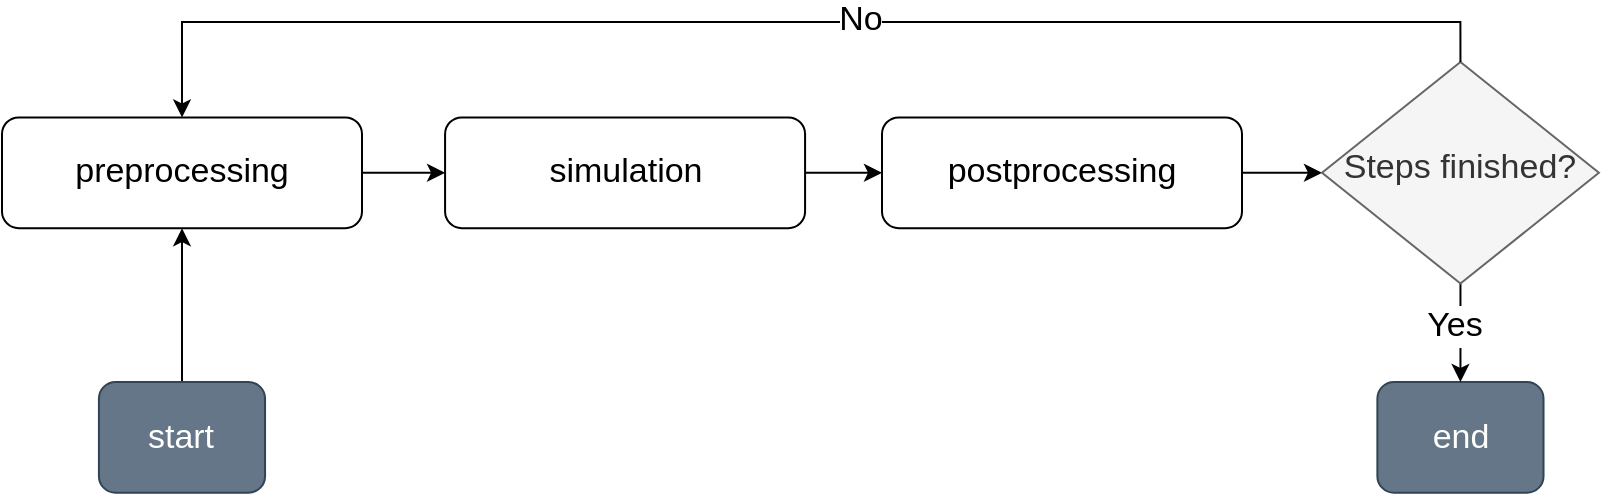 <mxfile version="24.8.3">
  <diagram id="C5RBs43oDa-KdzZeNtuy" name="Page-1">
    <mxGraphModel dx="1468" dy="951" grid="1" gridSize="10" guides="1" tooltips="1" connect="1" arrows="1" fold="1" page="1" pageScale="1" pageWidth="1169" pageHeight="827" math="0" shadow="0">
      <root>
        <mxCell id="WIyWlLk6GJQsqaUBKTNV-0" />
        <mxCell id="WIyWlLk6GJQsqaUBKTNV-1" parent="WIyWlLk6GJQsqaUBKTNV-0" />
        <mxCell id="AURfabwibXjbagPnXVxN-30" style="edgeStyle=orthogonalEdgeStyle;rounded=0;orthogonalLoop=1;jettySize=auto;html=1;exitX=0.5;exitY=0;exitDx=0;exitDy=0;entryX=0.5;entryY=1;entryDx=0;entryDy=0;" edge="1" parent="WIyWlLk6GJQsqaUBKTNV-1" source="WIyWlLk6GJQsqaUBKTNV-3" target="WIyWlLk6GJQsqaUBKTNV-7">
          <mxGeometry relative="1" as="geometry" />
        </mxCell>
        <mxCell id="WIyWlLk6GJQsqaUBKTNV-3" value="start" style="rounded=1;whiteSpace=wrap;html=1;fontSize=17;glass=0;strokeWidth=1;shadow=0;fillColor=#647687;fontColor=#ffffff;strokeColor=#314354;" parent="WIyWlLk6GJQsqaUBKTNV-1" vertex="1">
          <mxGeometry x="118.462" y="459.995" width="83.077" height="55.385" as="geometry" />
        </mxCell>
        <mxCell id="AURfabwibXjbagPnXVxN-2" style="edgeStyle=orthogonalEdgeStyle;rounded=0;orthogonalLoop=1;jettySize=auto;html=1;exitX=1;exitY=0.5;exitDx=0;exitDy=0;entryX=0;entryY=0.5;entryDx=0;entryDy=0;fontSize=17;" edge="1" parent="WIyWlLk6GJQsqaUBKTNV-1" source="WIyWlLk6GJQsqaUBKTNV-7" target="AURfabwibXjbagPnXVxN-0">
          <mxGeometry relative="1" as="geometry" />
        </mxCell>
        <mxCell id="WIyWlLk6GJQsqaUBKTNV-7" value="preprocessing" style="rounded=1;whiteSpace=wrap;html=1;fontSize=17;glass=0;strokeWidth=1;shadow=0;" parent="WIyWlLk6GJQsqaUBKTNV-1" vertex="1">
          <mxGeometry x="70" y="327.692" width="180.001" height="55.385" as="geometry" />
        </mxCell>
        <mxCell id="AURfabwibXjbagPnXVxN-5" style="edgeStyle=orthogonalEdgeStyle;rounded=0;orthogonalLoop=1;jettySize=auto;html=1;exitX=1;exitY=0.5;exitDx=0;exitDy=0;entryX=0;entryY=0.5;entryDx=0;entryDy=0;fontSize=17;" edge="1" parent="WIyWlLk6GJQsqaUBKTNV-1" source="AURfabwibXjbagPnXVxN-0" target="AURfabwibXjbagPnXVxN-12">
          <mxGeometry relative="1" as="geometry">
            <mxPoint x="513.079" y="355.385" as="targetPoint" />
          </mxGeometry>
        </mxCell>
        <mxCell id="AURfabwibXjbagPnXVxN-0" value="simulation" style="rounded=1;whiteSpace=wrap;html=1;fontSize=17;glass=0;strokeWidth=1;shadow=0;" vertex="1" parent="WIyWlLk6GJQsqaUBKTNV-1">
          <mxGeometry x="291.54" y="327.692" width="180.001" height="55.385" as="geometry" />
        </mxCell>
        <mxCell id="AURfabwibXjbagPnXVxN-24" style="edgeStyle=orthogonalEdgeStyle;rounded=0;orthogonalLoop=1;jettySize=auto;html=1;exitX=1;exitY=0.5;exitDx=0;exitDy=0;entryX=0;entryY=0.5;entryDx=0;entryDy=0;" edge="1" parent="WIyWlLk6GJQsqaUBKTNV-1" source="AURfabwibXjbagPnXVxN-12" target="AURfabwibXjbagPnXVxN-23">
          <mxGeometry relative="1" as="geometry" />
        </mxCell>
        <mxCell id="AURfabwibXjbagPnXVxN-12" value="postprocessing" style="rounded=1;whiteSpace=wrap;html=1;fontSize=17;glass=0;strokeWidth=1;shadow=0;" vertex="1" parent="WIyWlLk6GJQsqaUBKTNV-1">
          <mxGeometry x="509.999" y="327.692" width="180.001" height="55.385" as="geometry" />
        </mxCell>
        <mxCell id="AURfabwibXjbagPnXVxN-14" value="end" style="rounded=1;whiteSpace=wrap;html=1;fontSize=17;glass=0;strokeWidth=1;shadow=0;fillColor=#647687;fontColor=#ffffff;strokeColor=#314354;" vertex="1" parent="WIyWlLk6GJQsqaUBKTNV-1">
          <mxGeometry x="757.691" y="459.995" width="83.077" height="55.385" as="geometry" />
        </mxCell>
        <mxCell id="AURfabwibXjbagPnXVxN-25" style="edgeStyle=orthogonalEdgeStyle;rounded=0;orthogonalLoop=1;jettySize=auto;html=1;exitX=0.5;exitY=1;exitDx=0;exitDy=0;entryX=0.5;entryY=0;entryDx=0;entryDy=0;" edge="1" parent="WIyWlLk6GJQsqaUBKTNV-1" source="AURfabwibXjbagPnXVxN-23" target="AURfabwibXjbagPnXVxN-14">
          <mxGeometry relative="1" as="geometry" />
        </mxCell>
        <mxCell id="AURfabwibXjbagPnXVxN-26" value="Yes" style="edgeLabel;html=1;align=center;verticalAlign=middle;resizable=0;points=[];fontSize=17;" vertex="1" connectable="0" parent="AURfabwibXjbagPnXVxN-25">
          <mxGeometry x="-0.174" y="-3" relative="1" as="geometry">
            <mxPoint as="offset" />
          </mxGeometry>
        </mxCell>
        <mxCell id="AURfabwibXjbagPnXVxN-23" value="Steps finished?" style="rhombus;whiteSpace=wrap;html=1;shadow=0;fontFamily=Helvetica;fontSize=17;align=center;strokeWidth=1;spacing=6;spacingTop=-4;fillColor=#f5f5f5;strokeColor=#666666;fontColor=#333333;" vertex="1" parent="WIyWlLk6GJQsqaUBKTNV-1">
          <mxGeometry x="729.999" y="300" width="138.462" height="110.769" as="geometry" />
        </mxCell>
        <mxCell id="AURfabwibXjbagPnXVxN-27" style="edgeStyle=orthogonalEdgeStyle;rounded=0;orthogonalLoop=1;jettySize=auto;html=1;exitX=0.5;exitY=0;exitDx=0;exitDy=0;entryX=0.5;entryY=0;entryDx=0;entryDy=0;" edge="1" parent="WIyWlLk6GJQsqaUBKTNV-1" source="AURfabwibXjbagPnXVxN-23" target="WIyWlLk6GJQsqaUBKTNV-7">
          <mxGeometry relative="1" as="geometry" />
        </mxCell>
        <mxCell id="AURfabwibXjbagPnXVxN-28" value="&lt;font style=&quot;font-size: 17px;&quot;&gt;No&lt;/font&gt;" style="edgeLabel;html=1;align=center;verticalAlign=middle;resizable=0;points=[];" vertex="1" connectable="0" parent="AURfabwibXjbagPnXVxN-27">
          <mxGeometry x="-0.093" y="1" relative="1" as="geometry">
            <mxPoint y="-2" as="offset" />
          </mxGeometry>
        </mxCell>
      </root>
    </mxGraphModel>
  </diagram>
</mxfile>
